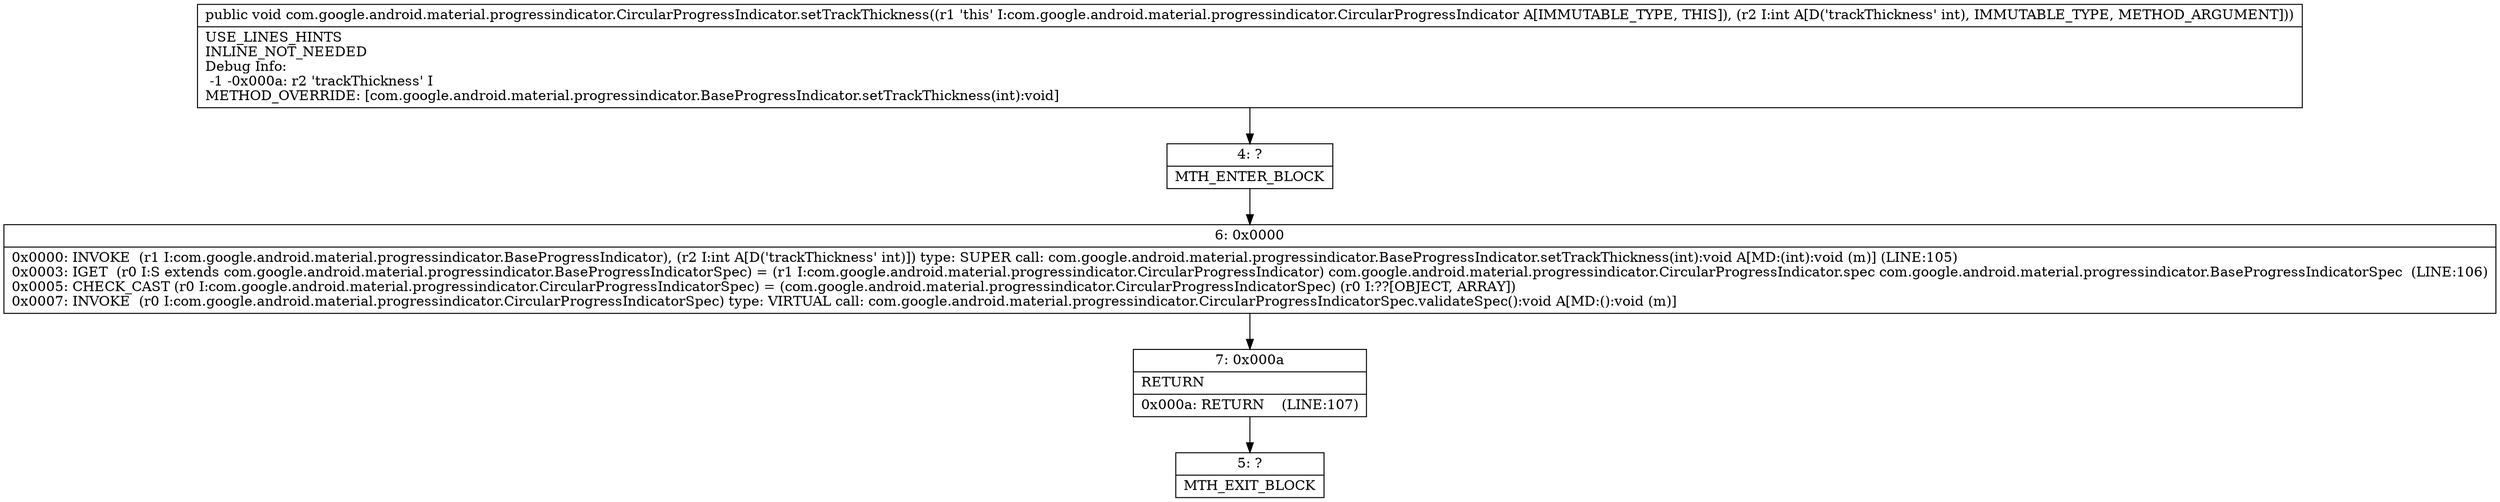 digraph "CFG forcom.google.android.material.progressindicator.CircularProgressIndicator.setTrackThickness(I)V" {
Node_4 [shape=record,label="{4\:\ ?|MTH_ENTER_BLOCK\l}"];
Node_6 [shape=record,label="{6\:\ 0x0000|0x0000: INVOKE  (r1 I:com.google.android.material.progressindicator.BaseProgressIndicator), (r2 I:int A[D('trackThickness' int)]) type: SUPER call: com.google.android.material.progressindicator.BaseProgressIndicator.setTrackThickness(int):void A[MD:(int):void (m)] (LINE:105)\l0x0003: IGET  (r0 I:S extends com.google.android.material.progressindicator.BaseProgressIndicatorSpec) = (r1 I:com.google.android.material.progressindicator.CircularProgressIndicator) com.google.android.material.progressindicator.CircularProgressIndicator.spec com.google.android.material.progressindicator.BaseProgressIndicatorSpec  (LINE:106)\l0x0005: CHECK_CAST (r0 I:com.google.android.material.progressindicator.CircularProgressIndicatorSpec) = (com.google.android.material.progressindicator.CircularProgressIndicatorSpec) (r0 I:??[OBJECT, ARRAY]) \l0x0007: INVOKE  (r0 I:com.google.android.material.progressindicator.CircularProgressIndicatorSpec) type: VIRTUAL call: com.google.android.material.progressindicator.CircularProgressIndicatorSpec.validateSpec():void A[MD:():void (m)]\l}"];
Node_7 [shape=record,label="{7\:\ 0x000a|RETURN\l|0x000a: RETURN    (LINE:107)\l}"];
Node_5 [shape=record,label="{5\:\ ?|MTH_EXIT_BLOCK\l}"];
MethodNode[shape=record,label="{public void com.google.android.material.progressindicator.CircularProgressIndicator.setTrackThickness((r1 'this' I:com.google.android.material.progressindicator.CircularProgressIndicator A[IMMUTABLE_TYPE, THIS]), (r2 I:int A[D('trackThickness' int), IMMUTABLE_TYPE, METHOD_ARGUMENT]))  | USE_LINES_HINTS\lINLINE_NOT_NEEDED\lDebug Info:\l  \-1 \-0x000a: r2 'trackThickness' I\lMETHOD_OVERRIDE: [com.google.android.material.progressindicator.BaseProgressIndicator.setTrackThickness(int):void]\l}"];
MethodNode -> Node_4;Node_4 -> Node_6;
Node_6 -> Node_7;
Node_7 -> Node_5;
}

